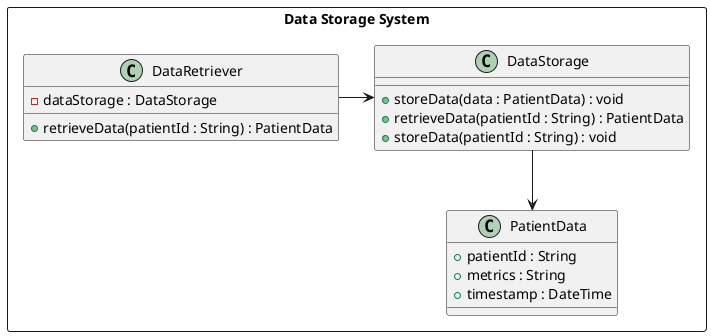 @startuml Data Storage System Class Diagram

rectangle "Data Storage System" as DSS {
    class "DataStorage" as DS {
        +storeData(data : PatientData) : void
        +retrieveData(patientId : String) : PatientData
        +storeData(patientId : String) : void
    }

    class "DataRetriever" as DR {
        - dataStorage : DataStorage
        + retrieveData(patientId : String) : PatientData
    }

    DS --> PD
    DR -right-> DS

    class "PatientData" as PD {
        +patientId : String
        +metrics : String
        +timestamp : DateTime
    }
}

@enduml